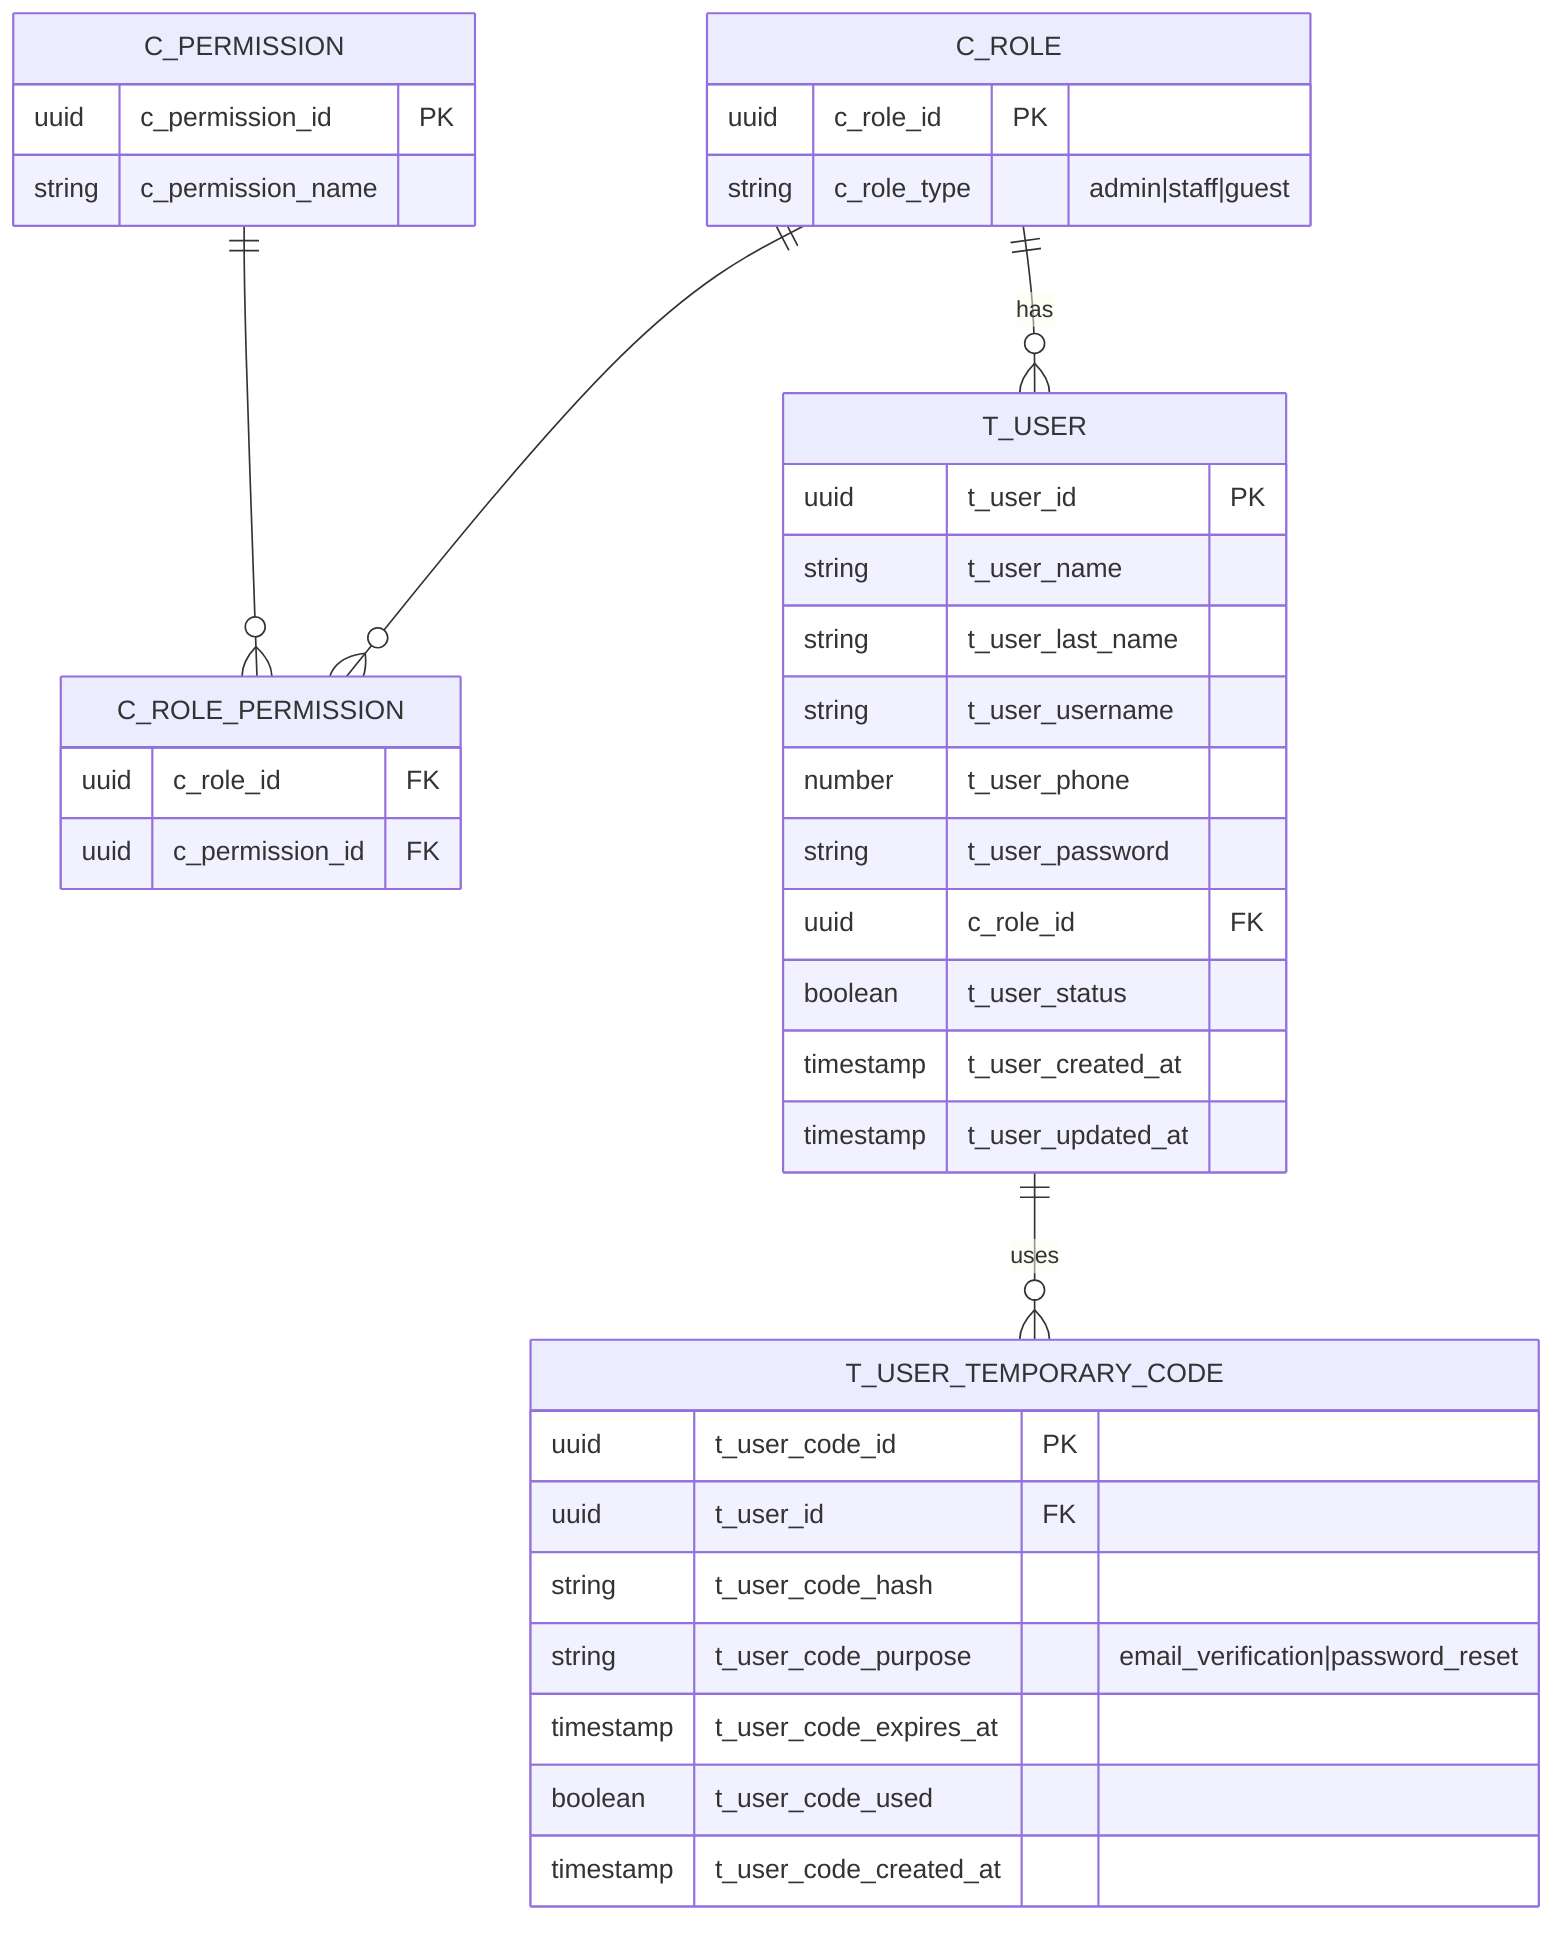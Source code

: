 erDiagram
    %% ========= CATÁLOGOS =========
    C_ROLE {
        uuid c_role_id PK
        string c_role_type "admin|staff|guest"
    }

    C_PERMISSION {
        uuid c_permission_id PK
        string c_permission_name
    }

    C_ROLE_PERMISSION {
        uuid c_role_id FK
        uuid c_permission_id FK
    }

    %% ========= USUARIOS =========
    T_USER {
        uuid t_user_id PK
        string t_user_name
        string t_user_last_name
        string t_user_username
        number t_user_phone
        string t_user_password
        uuid c_role_id FK
        boolean t_user_status
        timestamp t_user_created_at
        timestamp t_user_updated_at
    }

    %% ========= CÓDIGOS TEMPORALES =========
    T_USER_TEMPORARY_CODE {
        uuid t_user_code_id PK
        uuid t_user_id FK
        string t_user_code_hash
        string t_user_code_purpose "email_verification|password_reset"
        timestamp t_user_code_expires_at
        boolean t_user_code_used
        timestamp t_user_code_created_at
    }

    %% ========= RELACIONES =========
    C_ROLE ||--o{ T_USER : "has"
    C_PERMISSION ||--o{ C_ROLE_PERMISSION : ""
    C_ROLE ||--o{ C_ROLE_PERMISSION : ""
    T_USER ||--o{ T_USER_TEMPORARY_CODE : "uses"